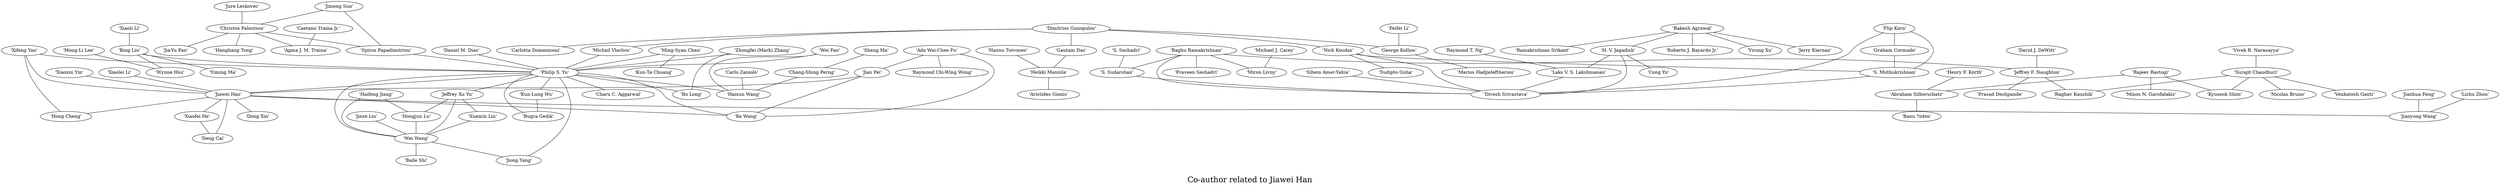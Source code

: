 /*****
Co-author related to Jiawei Han
*****/

graph G {
  graph [splines=true overlap=false]
  node  [shape=ellipse, width=0.3, height=0.3]
  19495 [label="'Jiawei Han'"];
  43 [label="'Xiaoxin Yin'"];
  3137 [label="'H. V. Jagadish'"];
  700 [label="'Rakesh Agrawal'"];
  3698 [label="'Yirong Xu'"];
  12318 [label="'Jerry Kiernan'"];
  19354 [label="'Ramakrishnan Srikant'"];
  20018 [label="'Roberto J. Bayardo Jr.'"];
  21430 [label="'Laks V. S. Lakshmanan'"];
  1049 [label="'Raymond T. Ng'"];
  2346 [label="'Christos Faloutsos'"];
  1334 [label="'Jure Leskovec'"];
  1388 [label="'Jimeng Sun'"];
  14705 [label="'Spiros Papadimitriou'"];
  6492 [label="'Jeffrey F. Naughton'"];
  1395 [label="'Raghu Ramakrishnan'"];
  20004 [label="'S. Sudarshan'"];
  21068 [label="'Praveen Seshadri'"];
  22593 [label="'Divesh Srivastava'"];
  26866 [label="'Miron Livny'"];
  11965 [label="'Abraham Silberschatz'"];
  1620 [label="'Henry F. Korth'"];
  19168 [label="'Wei Wang'"];
  1680 [label="'Jinze Liu'"];
  8917 [label="'Agma J. M. Traina'"];
  13307 [label="'Hanghang Tong'"];
  24044 [label="'Jia-Yu Pan'"];
  15142 [label="'Philip S. Yu'"];
  2576 [label="'Xifeng Yan'"];
  28675 [label="'Hong Cheng'"];
  2890 [label="'Ming-Syan Chen'"];
  15597 [label="'Kun-Ta Chuang'"];
  19873 [label="'Cong Yu'"];
  3517 [label="'Sihem Amer-Yahia'"];
  4779 [label="'Jian Pei'"];
  3755 [label="'Ada Wai-Chee Fu'"];
  23744 [label="'Raymond Chi-Wing Wong'"];
  27598 [label="'Ke Wang'"];
  26997 [label="'Jianyong Wang'"];
  4295 [label="'Lizhu Zhou'"];
  6250 [label="'Chang-Shing Perng'"];
  4446 [label="'Sheng Ma'"];
  4479 [label="'Jianhua Feng'"];
  4930 [label="'Surajit Chaudhuri'"];
  4847 [label="'Vivek R. Narasayya'"];
  8882 [label="'Raghav Kaushik'"];
  13942 [label="'Venkatesh Ganti'"];
  14499 [label="'Kyuseok Shim'"];
  22543 [label="'Nicolas Bruno'"];
  5128 [label="'David J. DeWitt'"];
  21266 [label="'Haixun Wang'"];
  11676 [label="'Prasad Deshpande'"];
  9222 [label="'Carlotta Domeniconi'"];
  6618 [label="'Dimitrios Gunopulos'"];
  9263 [label="'Michail Vlachos'"];
  9647 [label="'Gautam Das'"];
  18684 [label="'Nick Koudas'"];
  21634 [label="'George Kollios'"];
  7511 [label="'Carlo Zaniolo'"];
  7872 [label="'Caetano Traina Jr.'"];
  17730 [label="'Hongjun Lu'"];
  8386 [label="'Haifeng Jiang'"];
  9193 [label="'Rajeev Rastogi'"];
  28629 [label="'Minos N. Garofalakis'"];
  15325 [label="'Heikki Mannila'"];
  9800 [label="'Hannu Toivonen'"];
  10170 [label="'Zhongfei (Mark) Zhang'"];
  16886 [label="'Bo Long'"];
  11618 [label="'Xiaolei Li'"];
  17717 [label="'Banu ?zden'"];
  12181 [label="'S. Seshadri'"];
  13190 [label="'Daniel M. Dias'"];
  15336 [label="'Graham Cormode'"];
  13199 [label="'Flip Korn'"];
  20936 [label="'S. Muthukrishnan'"];
  13331 [label="'Wei Fan'"];
  13350 [label="'Feifei Li'"];
  14767 [label="'Bing Liu'"];
  14694 [label="'Xiaoli Li'"];
  15135 [label="'Yiming Ma'"];
  27521 [label="'Wynne Hsu'"];
  16084 [label="'Jeffrey Xu Yu'"];
  19518 [label="'Kun-Lung Wu'"];
  20359 [label="'Jiong Yang'"];
  21362 [label="'Bugra Gedik'"];
  28502 [label="'Charu C. Aggarwal'"];
  25155 [label="'Aristides Gionis'"];
  16518 [label="'Xuemin Lin'"];
  19796 [label="'Sudipto Guha'"];
  28213 [label="'Baile Shi'"];
  20758 [label="'Xiaofei He'"];
  21209 [label="'Deng Cai'"];
  27915 [label="'Dong Xin'"];
  21125 [label="'Mong-Li Lee'"];
  24114 [label="'Marios Hadjieleftheriou'"];
  26290 [label="'Michael J. Carey'"];
  19495 -- 20758;
  19495 -- 21209;
  19495 -- 26997;
  19495 -- 27598;
  19495 -- 27915;
  19495 -- 28675;
  43 -- 19495;
  3137 -- 19873;
  3137 -- 21430;
  3137 -- 22593;
  700 -- 3137;
  700 -- 3698;
  700 -- 12318;
  700 -- 19354;
  700 -- 20018;
  21430 -- 22593;
  1049 -- 21430;
  2346 -- 8917;
  2346 -- 13307;
  2346 -- 14705;
  2346 -- 24044;
  1334 -- 2346;
  1388 -- 2346;
  1388 -- 14705;
  14705 -- 15142;
  6492 -- 8882;
  6492 -- 11676;
  1395 -- 6492;
  1395 -- 20004;
  1395 -- 21068;
  1395 -- 22593;
  1395 -- 26866;
  20004 -- 22593;
  11965 -- 17717;
  1620 -- 11965;
  19168 -- 20359;
  19168 -- 28213;
  1680 -- 19168;
  15142 -- 16084;
  15142 -- 16886;
  15142 -- 19168;
  15142 -- 19495;
  15142 -- 19518;
  15142 -- 20359;
  15142 -- 21266;
  15142 -- 21362;
  15142 -- 27598;
  15142 -- 28502;
  2576 -- 15142;
  2576 -- 19495;
  2576 -- 28675;
  2890 -- 15142;
  2890 -- 15597;
  3517 -- 22593;
  4779 -- 19495;
  4779 -- 27598;
  3755 -- 4779;
  3755 -- 23744;
  3755 -- 27598;
  4295 -- 26997;
  6250 -- 21266;
  4446 -- 6250;
  4479 -- 26997;
  4930 -- 8882;
  4930 -- 13942;
  4930 -- 14499;
  4930 -- 22543;
  4847 -- 4930;
  5128 -- 6492;
  6618 -- 9222;
  6618 -- 9263;
  6618 -- 9647;
  6618 -- 18684;
  6618 -- 21634;
  9263 -- 15142;
  9647 -- 15325;
  18684 -- 19796;
  18684 -- 20936;
  18684 -- 22593;
  21634 -- 24114;
  7511 -- 21266;
  7872 -- 8917;
  17730 -- 19168;
  8386 -- 17730;
  8386 -- 19168;
  9193 -- 11965;
  9193 -- 14499;
  9193 -- 28629;
  15325 -- 25155;
  9800 -- 15325;
  10170 -- 15142;
  10170 -- 16886;
  11618 -- 19495;
  12181 -- 20004;
  13190 -- 15142;
  15336 -- 20936;
  13199 -- 15336;
  13199 -- 20936;
  13199 -- 22593;
  20936 -- 22593;
  13331 -- 15142;
  13331 -- 21266;
  13350 -- 21634;
  14767 -- 15135;
  14767 -- 15142;
  14767 -- 27521;
  14694 -- 14767;
  16084 -- 16518;
  16084 -- 17730;
  16084 -- 19168;
  19518 -- 21362;
  16518 -- 19168;
  20758 -- 21209;
  21125 -- 27521;
  26290 -- 26866;
  label = "\nCo-author related to Jiawei Han\n";  fontsize=24;
}
